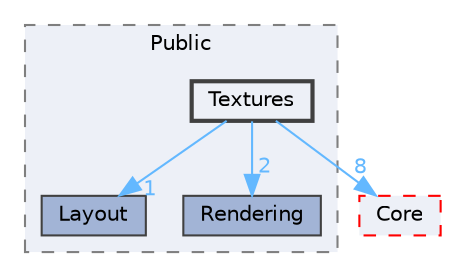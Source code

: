 digraph "Textures"
{
 // INTERACTIVE_SVG=YES
 // LATEX_PDF_SIZE
  bgcolor="transparent";
  edge [fontname=Helvetica,fontsize=10,labelfontname=Helvetica,labelfontsize=10];
  node [fontname=Helvetica,fontsize=10,shape=box,height=0.2,width=0.4];
  compound=true
  subgraph clusterdir_14e7ebd69e9a4010803c73febb04adda {
    graph [ bgcolor="#edf0f7", pencolor="grey50", label="Public", fontname=Helvetica,fontsize=10 style="filled,dashed", URL="dir_14e7ebd69e9a4010803c73febb04adda.html",tooltip=""]
  dir_59de1ec1d766f3d531682fe99e593e3d [label="Layout", fillcolor="#a2b4d6", color="grey25", style="filled", URL="dir_59de1ec1d766f3d531682fe99e593e3d.html",tooltip=""];
  dir_fbce47e4ae815d0081b49ec8682d34b2 [label="Rendering", fillcolor="#a2b4d6", color="grey25", style="filled", URL="dir_fbce47e4ae815d0081b49ec8682d34b2.html",tooltip=""];
  dir_522901d0468144ac44219c7b8e2ad0fa [label="Textures", fillcolor="#edf0f7", color="grey25", style="filled,bold", URL="dir_522901d0468144ac44219c7b8e2ad0fa.html",tooltip=""];
  }
  dir_0e6cddcc9caa1238c7f3774224afaa45 [label="Core", fillcolor="#edf0f7", color="red", style="filled,dashed", URL="dir_0e6cddcc9caa1238c7f3774224afaa45.html",tooltip=""];
  dir_522901d0468144ac44219c7b8e2ad0fa->dir_0e6cddcc9caa1238c7f3774224afaa45 [headlabel="8", labeldistance=1.5 headhref="dir_001185_000266.html" href="dir_001185_000266.html" color="steelblue1" fontcolor="steelblue1"];
  dir_522901d0468144ac44219c7b8e2ad0fa->dir_59de1ec1d766f3d531682fe99e593e3d [headlabel="1", labeldistance=1.5 headhref="dir_001185_000561.html" href="dir_001185_000561.html" color="steelblue1" fontcolor="steelblue1"];
  dir_522901d0468144ac44219c7b8e2ad0fa->dir_fbce47e4ae815d0081b49ec8682d34b2 [headlabel="2", labeldistance=1.5 headhref="dir_001185_000963.html" href="dir_001185_000963.html" color="steelblue1" fontcolor="steelblue1"];
}

